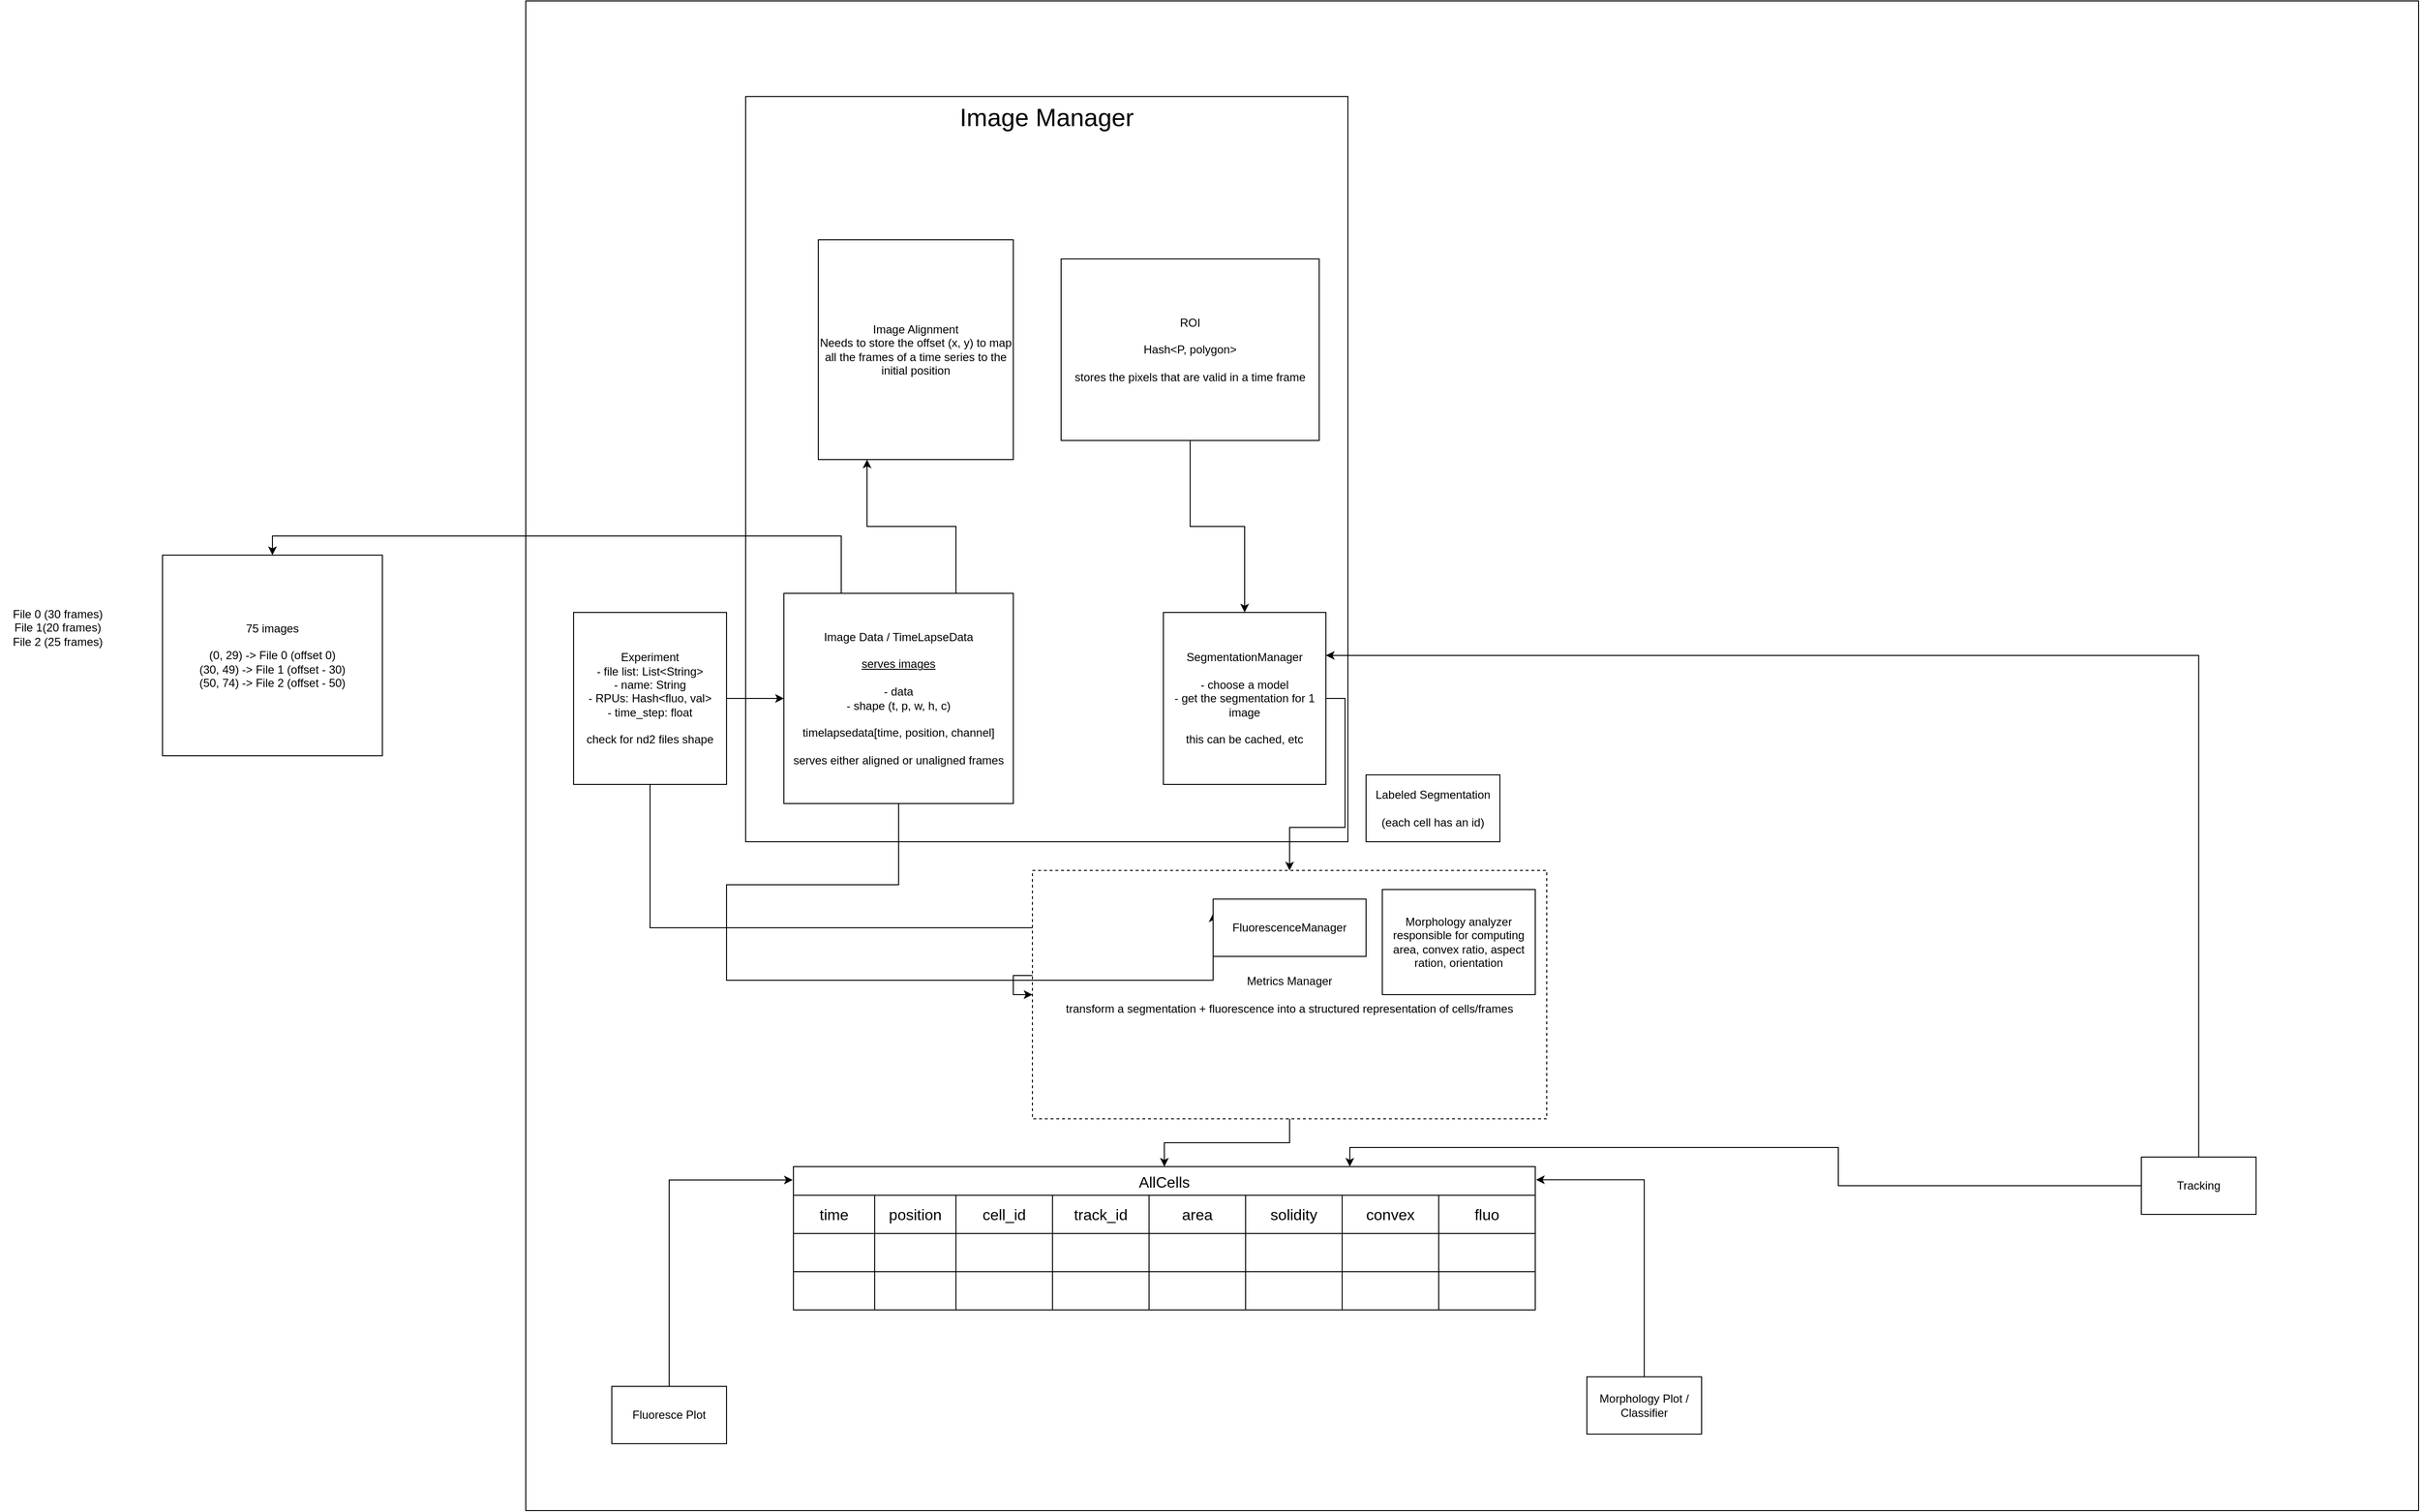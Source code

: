 <mxfile version="26.2.14">
  <diagram name="Page-1" id="ynd1MY0VRIUaukxAgakF">
    <mxGraphModel dx="2981" dy="2375" grid="1" gridSize="10" guides="1" tooltips="1" connect="1" arrows="1" fold="1" page="1" pageScale="1" pageWidth="827" pageHeight="1169" math="0" shadow="0">
      <root>
        <mxCell id="0" />
        <mxCell id="1" parent="0" />
        <mxCell id="_Stk8SWmFCRiMSyl7gKp-66" value="" style="rounded=0;whiteSpace=wrap;html=1;" vertex="1" parent="1">
          <mxGeometry x="-10" y="-600" width="1980" height="1580" as="geometry" />
        </mxCell>
        <mxCell id="_Stk8SWmFCRiMSyl7gKp-11" style="edgeStyle=orthogonalEdgeStyle;rounded=0;orthogonalLoop=1;jettySize=auto;html=1;exitX=0.5;exitY=1;exitDx=0;exitDy=0;entryX=0;entryY=0.5;entryDx=0;entryDy=0;" edge="1" parent="1" source="_Stk8SWmFCRiMSyl7gKp-2" target="_Stk8SWmFCRiMSyl7gKp-7">
          <mxGeometry relative="1" as="geometry" />
        </mxCell>
        <mxCell id="_Stk8SWmFCRiMSyl7gKp-2" value="Experiment&lt;div&gt;- file list: List&amp;lt;String&amp;gt;&lt;/div&gt;&lt;div&gt;- name: String&lt;/div&gt;&lt;div&gt;- RPUs: Hash&amp;lt;fluo, val&amp;gt;&lt;/div&gt;&lt;div&gt;- time_step: float&lt;/div&gt;&lt;div&gt;&lt;br&gt;&lt;/div&gt;&lt;div&gt;check for nd2 files shape&lt;/div&gt;" style="rounded=0;whiteSpace=wrap;html=1;" vertex="1" parent="1">
          <mxGeometry x="40" y="40" width="160" height="180" as="geometry" />
        </mxCell>
        <mxCell id="_Stk8SWmFCRiMSyl7gKp-6" value="" style="edgeStyle=orthogonalEdgeStyle;rounded=0;orthogonalLoop=1;jettySize=auto;html=1;" edge="1" parent="1" source="_Stk8SWmFCRiMSyl7gKp-3" target="_Stk8SWmFCRiMSyl7gKp-5">
          <mxGeometry relative="1" as="geometry" />
        </mxCell>
        <mxCell id="_Stk8SWmFCRiMSyl7gKp-53" style="edgeStyle=orthogonalEdgeStyle;rounded=0;orthogonalLoop=1;jettySize=auto;html=1;exitX=0.5;exitY=1;exitDx=0;exitDy=0;entryX=0;entryY=0.5;entryDx=0;entryDy=0;" edge="1" parent="1" source="_Stk8SWmFCRiMSyl7gKp-7" target="_Stk8SWmFCRiMSyl7gKp-12">
          <mxGeometry relative="1" as="geometry" />
        </mxCell>
        <mxCell id="_Stk8SWmFCRiMSyl7gKp-51" style="edgeStyle=orthogonalEdgeStyle;rounded=0;orthogonalLoop=1;jettySize=auto;html=1;exitX=0.5;exitY=1;exitDx=0;exitDy=0;entryX=0.5;entryY=0;entryDx=0;entryDy=0;" edge="1" parent="1" source="_Stk8SWmFCRiMSyl7gKp-12" target="_Stk8SWmFCRiMSyl7gKp-23">
          <mxGeometry relative="1" as="geometry" />
        </mxCell>
        <mxCell id="_Stk8SWmFCRiMSyl7gKp-57" style="edgeStyle=orthogonalEdgeStyle;rounded=0;orthogonalLoop=1;jettySize=auto;html=1;exitX=1;exitY=0.25;exitDx=0;exitDy=0;entryX=1;entryY=0.5;entryDx=0;entryDy=0;" edge="1" parent="1" source="_Stk8SWmFCRiMSyl7gKp-12" target="_Stk8SWmFCRiMSyl7gKp-56">
          <mxGeometry relative="1" as="geometry" />
        </mxCell>
        <mxCell id="_Stk8SWmFCRiMSyl7gKp-12" value="Metrics Manager&lt;div&gt;&lt;br&gt;&lt;/div&gt;&lt;div&gt;transform a segmentation + fluorescence into a structured representation of cells/frames&lt;/div&gt;" style="whiteSpace=wrap;html=1;dashed=1;" vertex="1" parent="1">
          <mxGeometry x="520" y="310" width="538" height="260" as="geometry" />
        </mxCell>
        <mxCell id="_Stk8SWmFCRiMSyl7gKp-23" value="AllCells" style="shape=table;startSize=30;container=1;collapsible=0;childLayout=tableLayout;strokeColor=default;fontSize=16;" vertex="1" parent="1">
          <mxGeometry x="270" y="620" width="776" height="150" as="geometry" />
        </mxCell>
        <mxCell id="_Stk8SWmFCRiMSyl7gKp-24" value="" style="shape=tableRow;horizontal=0;startSize=0;swimlaneHead=0;swimlaneBody=0;strokeColor=inherit;top=0;left=0;bottom=0;right=0;collapsible=0;dropTarget=0;fillColor=none;points=[[0,0.5],[1,0.5]];portConstraint=eastwest;fontSize=16;" vertex="1" parent="_Stk8SWmFCRiMSyl7gKp-23">
          <mxGeometry y="30" width="776" height="40" as="geometry" />
        </mxCell>
        <mxCell id="_Stk8SWmFCRiMSyl7gKp-25" value="time" style="shape=partialRectangle;html=1;whiteSpace=wrap;connectable=0;strokeColor=inherit;overflow=hidden;fillColor=none;top=0;left=0;bottom=0;right=0;pointerEvents=1;fontSize=16;" vertex="1" parent="_Stk8SWmFCRiMSyl7gKp-24">
          <mxGeometry width="85" height="40" as="geometry">
            <mxRectangle width="85" height="40" as="alternateBounds" />
          </mxGeometry>
        </mxCell>
        <mxCell id="_Stk8SWmFCRiMSyl7gKp-26" value="position" style="shape=partialRectangle;html=1;whiteSpace=wrap;connectable=0;strokeColor=inherit;overflow=hidden;fillColor=none;top=0;left=0;bottom=0;right=0;pointerEvents=1;fontSize=16;" vertex="1" parent="_Stk8SWmFCRiMSyl7gKp-24">
          <mxGeometry x="85" width="85" height="40" as="geometry">
            <mxRectangle width="85" height="40" as="alternateBounds" />
          </mxGeometry>
        </mxCell>
        <mxCell id="_Stk8SWmFCRiMSyl7gKp-27" value="cell_id" style="shape=partialRectangle;html=1;whiteSpace=wrap;connectable=0;strokeColor=inherit;overflow=hidden;fillColor=none;top=0;left=0;bottom=0;right=0;pointerEvents=1;fontSize=16;" vertex="1" parent="_Stk8SWmFCRiMSyl7gKp-24">
          <mxGeometry x="170" width="101" height="40" as="geometry">
            <mxRectangle width="101" height="40" as="alternateBounds" />
          </mxGeometry>
        </mxCell>
        <mxCell id="_Stk8SWmFCRiMSyl7gKp-36" value="track_id" style="shape=partialRectangle;html=1;whiteSpace=wrap;connectable=0;strokeColor=inherit;overflow=hidden;fillColor=none;top=0;left=0;bottom=0;right=0;pointerEvents=1;fontSize=16;" vertex="1" parent="_Stk8SWmFCRiMSyl7gKp-24">
          <mxGeometry x="271" width="101" height="40" as="geometry">
            <mxRectangle width="101" height="40" as="alternateBounds" />
          </mxGeometry>
        </mxCell>
        <mxCell id="_Stk8SWmFCRiMSyl7gKp-39" value="area" style="shape=partialRectangle;html=1;whiteSpace=wrap;connectable=0;strokeColor=inherit;overflow=hidden;fillColor=none;top=0;left=0;bottom=0;right=0;pointerEvents=1;fontSize=16;" vertex="1" parent="_Stk8SWmFCRiMSyl7gKp-24">
          <mxGeometry x="372" width="101" height="40" as="geometry">
            <mxRectangle width="101" height="40" as="alternateBounds" />
          </mxGeometry>
        </mxCell>
        <mxCell id="_Stk8SWmFCRiMSyl7gKp-42" value="solidity" style="shape=partialRectangle;html=1;whiteSpace=wrap;connectable=0;strokeColor=inherit;overflow=hidden;fillColor=none;top=0;left=0;bottom=0;right=0;pointerEvents=1;fontSize=16;" vertex="1" parent="_Stk8SWmFCRiMSyl7gKp-24">
          <mxGeometry x="473" width="101" height="40" as="geometry">
            <mxRectangle width="101" height="40" as="alternateBounds" />
          </mxGeometry>
        </mxCell>
        <mxCell id="_Stk8SWmFCRiMSyl7gKp-45" value="convex" style="shape=partialRectangle;html=1;whiteSpace=wrap;connectable=0;strokeColor=inherit;overflow=hidden;fillColor=none;top=0;left=0;bottom=0;right=0;pointerEvents=1;fontSize=16;" vertex="1" parent="_Stk8SWmFCRiMSyl7gKp-24">
          <mxGeometry x="574" width="101" height="40" as="geometry">
            <mxRectangle width="101" height="40" as="alternateBounds" />
          </mxGeometry>
        </mxCell>
        <mxCell id="_Stk8SWmFCRiMSyl7gKp-48" value="fluo" style="shape=partialRectangle;html=1;whiteSpace=wrap;connectable=0;strokeColor=inherit;overflow=hidden;fillColor=none;top=0;left=0;bottom=0;right=0;pointerEvents=1;fontSize=16;" vertex="1" parent="_Stk8SWmFCRiMSyl7gKp-24">
          <mxGeometry x="675" width="101" height="40" as="geometry">
            <mxRectangle width="101" height="40" as="alternateBounds" />
          </mxGeometry>
        </mxCell>
        <mxCell id="_Stk8SWmFCRiMSyl7gKp-28" value="" style="shape=tableRow;horizontal=0;startSize=0;swimlaneHead=0;swimlaneBody=0;strokeColor=inherit;top=0;left=0;bottom=0;right=0;collapsible=0;dropTarget=0;fillColor=none;points=[[0,0.5],[1,0.5]];portConstraint=eastwest;fontSize=16;" vertex="1" parent="_Stk8SWmFCRiMSyl7gKp-23">
          <mxGeometry y="70" width="776" height="40" as="geometry" />
        </mxCell>
        <mxCell id="_Stk8SWmFCRiMSyl7gKp-29" value="" style="shape=partialRectangle;html=1;whiteSpace=wrap;connectable=0;strokeColor=inherit;overflow=hidden;fillColor=none;top=0;left=0;bottom=0;right=0;pointerEvents=1;fontSize=16;" vertex="1" parent="_Stk8SWmFCRiMSyl7gKp-28">
          <mxGeometry width="85" height="40" as="geometry">
            <mxRectangle width="85" height="40" as="alternateBounds" />
          </mxGeometry>
        </mxCell>
        <mxCell id="_Stk8SWmFCRiMSyl7gKp-30" value="" style="shape=partialRectangle;html=1;whiteSpace=wrap;connectable=0;strokeColor=inherit;overflow=hidden;fillColor=none;top=0;left=0;bottom=0;right=0;pointerEvents=1;fontSize=16;" vertex="1" parent="_Stk8SWmFCRiMSyl7gKp-28">
          <mxGeometry x="85" width="85" height="40" as="geometry">
            <mxRectangle width="85" height="40" as="alternateBounds" />
          </mxGeometry>
        </mxCell>
        <mxCell id="_Stk8SWmFCRiMSyl7gKp-31" value="" style="shape=partialRectangle;html=1;whiteSpace=wrap;connectable=0;strokeColor=inherit;overflow=hidden;fillColor=none;top=0;left=0;bottom=0;right=0;pointerEvents=1;fontSize=16;" vertex="1" parent="_Stk8SWmFCRiMSyl7gKp-28">
          <mxGeometry x="170" width="101" height="40" as="geometry">
            <mxRectangle width="101" height="40" as="alternateBounds" />
          </mxGeometry>
        </mxCell>
        <mxCell id="_Stk8SWmFCRiMSyl7gKp-37" style="shape=partialRectangle;html=1;whiteSpace=wrap;connectable=0;strokeColor=inherit;overflow=hidden;fillColor=none;top=0;left=0;bottom=0;right=0;pointerEvents=1;fontSize=16;" vertex="1" parent="_Stk8SWmFCRiMSyl7gKp-28">
          <mxGeometry x="271" width="101" height="40" as="geometry">
            <mxRectangle width="101" height="40" as="alternateBounds" />
          </mxGeometry>
        </mxCell>
        <mxCell id="_Stk8SWmFCRiMSyl7gKp-40" style="shape=partialRectangle;html=1;whiteSpace=wrap;connectable=0;strokeColor=inherit;overflow=hidden;fillColor=none;top=0;left=0;bottom=0;right=0;pointerEvents=1;fontSize=16;" vertex="1" parent="_Stk8SWmFCRiMSyl7gKp-28">
          <mxGeometry x="372" width="101" height="40" as="geometry">
            <mxRectangle width="101" height="40" as="alternateBounds" />
          </mxGeometry>
        </mxCell>
        <mxCell id="_Stk8SWmFCRiMSyl7gKp-43" style="shape=partialRectangle;html=1;whiteSpace=wrap;connectable=0;strokeColor=inherit;overflow=hidden;fillColor=none;top=0;left=0;bottom=0;right=0;pointerEvents=1;fontSize=16;" vertex="1" parent="_Stk8SWmFCRiMSyl7gKp-28">
          <mxGeometry x="473" width="101" height="40" as="geometry">
            <mxRectangle width="101" height="40" as="alternateBounds" />
          </mxGeometry>
        </mxCell>
        <mxCell id="_Stk8SWmFCRiMSyl7gKp-46" style="shape=partialRectangle;html=1;whiteSpace=wrap;connectable=0;strokeColor=inherit;overflow=hidden;fillColor=none;top=0;left=0;bottom=0;right=0;pointerEvents=1;fontSize=16;" vertex="1" parent="_Stk8SWmFCRiMSyl7gKp-28">
          <mxGeometry x="574" width="101" height="40" as="geometry">
            <mxRectangle width="101" height="40" as="alternateBounds" />
          </mxGeometry>
        </mxCell>
        <mxCell id="_Stk8SWmFCRiMSyl7gKp-49" style="shape=partialRectangle;html=1;whiteSpace=wrap;connectable=0;strokeColor=inherit;overflow=hidden;fillColor=none;top=0;left=0;bottom=0;right=0;pointerEvents=1;fontSize=16;" vertex="1" parent="_Stk8SWmFCRiMSyl7gKp-28">
          <mxGeometry x="675" width="101" height="40" as="geometry">
            <mxRectangle width="101" height="40" as="alternateBounds" />
          </mxGeometry>
        </mxCell>
        <mxCell id="_Stk8SWmFCRiMSyl7gKp-32" value="" style="shape=tableRow;horizontal=0;startSize=0;swimlaneHead=0;swimlaneBody=0;strokeColor=inherit;top=0;left=0;bottom=0;right=0;collapsible=0;dropTarget=0;fillColor=none;points=[[0,0.5],[1,0.5]];portConstraint=eastwest;fontSize=16;" vertex="1" parent="_Stk8SWmFCRiMSyl7gKp-23">
          <mxGeometry y="110" width="776" height="40" as="geometry" />
        </mxCell>
        <mxCell id="_Stk8SWmFCRiMSyl7gKp-33" value="" style="shape=partialRectangle;html=1;whiteSpace=wrap;connectable=0;strokeColor=inherit;overflow=hidden;fillColor=none;top=0;left=0;bottom=0;right=0;pointerEvents=1;fontSize=16;" vertex="1" parent="_Stk8SWmFCRiMSyl7gKp-32">
          <mxGeometry width="85" height="40" as="geometry">
            <mxRectangle width="85" height="40" as="alternateBounds" />
          </mxGeometry>
        </mxCell>
        <mxCell id="_Stk8SWmFCRiMSyl7gKp-34" value="" style="shape=partialRectangle;html=1;whiteSpace=wrap;connectable=0;strokeColor=inherit;overflow=hidden;fillColor=none;top=0;left=0;bottom=0;right=0;pointerEvents=1;fontSize=16;" vertex="1" parent="_Stk8SWmFCRiMSyl7gKp-32">
          <mxGeometry x="85" width="85" height="40" as="geometry">
            <mxRectangle width="85" height="40" as="alternateBounds" />
          </mxGeometry>
        </mxCell>
        <mxCell id="_Stk8SWmFCRiMSyl7gKp-35" value="" style="shape=partialRectangle;html=1;whiteSpace=wrap;connectable=0;strokeColor=inherit;overflow=hidden;fillColor=none;top=0;left=0;bottom=0;right=0;pointerEvents=1;fontSize=16;" vertex="1" parent="_Stk8SWmFCRiMSyl7gKp-32">
          <mxGeometry x="170" width="101" height="40" as="geometry">
            <mxRectangle width="101" height="40" as="alternateBounds" />
          </mxGeometry>
        </mxCell>
        <mxCell id="_Stk8SWmFCRiMSyl7gKp-38" style="shape=partialRectangle;html=1;whiteSpace=wrap;connectable=0;strokeColor=inherit;overflow=hidden;fillColor=none;top=0;left=0;bottom=0;right=0;pointerEvents=1;fontSize=16;" vertex="1" parent="_Stk8SWmFCRiMSyl7gKp-32">
          <mxGeometry x="271" width="101" height="40" as="geometry">
            <mxRectangle width="101" height="40" as="alternateBounds" />
          </mxGeometry>
        </mxCell>
        <mxCell id="_Stk8SWmFCRiMSyl7gKp-41" style="shape=partialRectangle;html=1;whiteSpace=wrap;connectable=0;strokeColor=inherit;overflow=hidden;fillColor=none;top=0;left=0;bottom=0;right=0;pointerEvents=1;fontSize=16;" vertex="1" parent="_Stk8SWmFCRiMSyl7gKp-32">
          <mxGeometry x="372" width="101" height="40" as="geometry">
            <mxRectangle width="101" height="40" as="alternateBounds" />
          </mxGeometry>
        </mxCell>
        <mxCell id="_Stk8SWmFCRiMSyl7gKp-44" style="shape=partialRectangle;html=1;whiteSpace=wrap;connectable=0;strokeColor=inherit;overflow=hidden;fillColor=none;top=0;left=0;bottom=0;right=0;pointerEvents=1;fontSize=16;" vertex="1" parent="_Stk8SWmFCRiMSyl7gKp-32">
          <mxGeometry x="473" width="101" height="40" as="geometry">
            <mxRectangle width="101" height="40" as="alternateBounds" />
          </mxGeometry>
        </mxCell>
        <mxCell id="_Stk8SWmFCRiMSyl7gKp-47" style="shape=partialRectangle;html=1;whiteSpace=wrap;connectable=0;strokeColor=inherit;overflow=hidden;fillColor=none;top=0;left=0;bottom=0;right=0;pointerEvents=1;fontSize=16;" vertex="1" parent="_Stk8SWmFCRiMSyl7gKp-32">
          <mxGeometry x="574" width="101" height="40" as="geometry">
            <mxRectangle width="101" height="40" as="alternateBounds" />
          </mxGeometry>
        </mxCell>
        <mxCell id="_Stk8SWmFCRiMSyl7gKp-50" style="shape=partialRectangle;html=1;whiteSpace=wrap;connectable=0;strokeColor=inherit;overflow=hidden;fillColor=none;top=0;left=0;bottom=0;right=0;pointerEvents=1;fontSize=16;" vertex="1" parent="_Stk8SWmFCRiMSyl7gKp-32">
          <mxGeometry x="675" width="101" height="40" as="geometry">
            <mxRectangle width="101" height="40" as="alternateBounds" />
          </mxGeometry>
        </mxCell>
        <mxCell id="_Stk8SWmFCRiMSyl7gKp-55" value="Labeled Segmentation&lt;div&gt;&lt;br&gt;&lt;/div&gt;&lt;div&gt;(each cell has an id)&lt;/div&gt;" style="whiteSpace=wrap;html=1;" vertex="1" parent="1">
          <mxGeometry x="869" y="210" width="140" height="70" as="geometry" />
        </mxCell>
        <mxCell id="_Stk8SWmFCRiMSyl7gKp-59" value="Fluoresce Plot" style="whiteSpace=wrap;html=1;" vertex="1" parent="1">
          <mxGeometry x="80" y="850" width="120" height="60" as="geometry" />
        </mxCell>
        <mxCell id="_Stk8SWmFCRiMSyl7gKp-60" style="edgeStyle=orthogonalEdgeStyle;rounded=0;orthogonalLoop=1;jettySize=auto;html=1;exitX=0.5;exitY=0;exitDx=0;exitDy=0;entryX=-0.001;entryY=0.093;entryDx=0;entryDy=0;entryPerimeter=0;" edge="1" parent="1" source="_Stk8SWmFCRiMSyl7gKp-59" target="_Stk8SWmFCRiMSyl7gKp-23">
          <mxGeometry relative="1" as="geometry" />
        </mxCell>
        <mxCell id="_Stk8SWmFCRiMSyl7gKp-61" value="Morphology Plot / Classifier" style="whiteSpace=wrap;html=1;" vertex="1" parent="1">
          <mxGeometry x="1100" y="840" width="120" height="60" as="geometry" />
        </mxCell>
        <mxCell id="_Stk8SWmFCRiMSyl7gKp-62" style="edgeStyle=orthogonalEdgeStyle;rounded=0;orthogonalLoop=1;jettySize=auto;html=1;exitX=0.5;exitY=0;exitDx=0;exitDy=0;entryX=1.001;entryY=0.092;entryDx=0;entryDy=0;entryPerimeter=0;" edge="1" parent="1" source="_Stk8SWmFCRiMSyl7gKp-61" target="_Stk8SWmFCRiMSyl7gKp-23">
          <mxGeometry relative="1" as="geometry" />
        </mxCell>
        <mxCell id="_Stk8SWmFCRiMSyl7gKp-65" style="edgeStyle=orthogonalEdgeStyle;rounded=0;orthogonalLoop=1;jettySize=auto;html=1;exitX=0;exitY=0.5;exitDx=0;exitDy=0;entryX=0.75;entryY=0;entryDx=0;entryDy=0;" edge="1" parent="1" source="_Stk8SWmFCRiMSyl7gKp-63" target="_Stk8SWmFCRiMSyl7gKp-23">
          <mxGeometry relative="1" as="geometry" />
        </mxCell>
        <mxCell id="_Stk8SWmFCRiMSyl7gKp-63" value="Tracking" style="whiteSpace=wrap;html=1;" vertex="1" parent="1">
          <mxGeometry x="1680" y="610" width="120" height="60" as="geometry" />
        </mxCell>
        <mxCell id="_Stk8SWmFCRiMSyl7gKp-67" value="File 0 (30 frames)&lt;div&gt;File 1(20 frames)&lt;/div&gt;&lt;div&gt;File 2 (25 frames)&lt;br&gt;&lt;div&gt;&lt;br&gt;&lt;/div&gt;&lt;/div&gt;" style="text;html=1;align=center;verticalAlign=middle;resizable=0;points=[];autosize=1;strokeColor=none;fillColor=none;" vertex="1" parent="1">
          <mxGeometry x="-560" y="28" width="120" height="70" as="geometry" />
        </mxCell>
        <mxCell id="_Stk8SWmFCRiMSyl7gKp-68" value="75 images&lt;div&gt;&lt;br&gt;&lt;/div&gt;&lt;div&gt;(0, 29) -&amp;gt; File 0 (offset 0)&lt;/div&gt;&lt;div&gt;(30, 49) -&amp;gt; File 1 (offset - 30)&lt;/div&gt;&lt;div&gt;(50, 74) -&amp;gt; File 2 (offset - 50)&lt;/div&gt;" style="rounded=0;whiteSpace=wrap;html=1;" vertex="1" parent="1">
          <mxGeometry x="-390" y="-20" width="230" height="210" as="geometry" />
        </mxCell>
        <mxCell id="_Stk8SWmFCRiMSyl7gKp-75" value="&lt;font style=&quot;font-size: 26px;&quot;&gt;Image Manager&lt;/font&gt;" style="whiteSpace=wrap;html=1;verticalAlign=top;" vertex="1" parent="1">
          <mxGeometry x="220" y="-500" width="630" height="780" as="geometry" />
        </mxCell>
        <mxCell id="_Stk8SWmFCRiMSyl7gKp-70" value="Image Alignment&lt;div&gt;Needs to store the offset (x, y) to map all the frames of a time series to the initial position&lt;/div&gt;" style="whiteSpace=wrap;html=1;" vertex="1" parent="1">
          <mxGeometry x="296" y="-350" width="204" height="230" as="geometry" />
        </mxCell>
        <mxCell id="_Stk8SWmFCRiMSyl7gKp-74" style="edgeStyle=orthogonalEdgeStyle;rounded=0;orthogonalLoop=1;jettySize=auto;html=1;exitX=0.5;exitY=1;exitDx=0;exitDy=0;entryX=0.5;entryY=0;entryDx=0;entryDy=0;" edge="1" parent="1" source="_Stk8SWmFCRiMSyl7gKp-73" target="_Stk8SWmFCRiMSyl7gKp-5">
          <mxGeometry relative="1" as="geometry" />
        </mxCell>
        <mxCell id="_Stk8SWmFCRiMSyl7gKp-73" value="ROI&lt;div&gt;&lt;br&gt;&lt;/div&gt;&lt;div&gt;Hash&amp;lt;P, polygon&amp;gt;&lt;/div&gt;&lt;div&gt;&lt;br&gt;&lt;/div&gt;&lt;div&gt;stores the pixels that are valid in a time frame&lt;/div&gt;" style="whiteSpace=wrap;html=1;" vertex="1" parent="1">
          <mxGeometry x="550" y="-330" width="270" height="190" as="geometry" />
        </mxCell>
        <mxCell id="_Stk8SWmFCRiMSyl7gKp-3" value="Image Data / TimeLapseData&lt;div&gt;&lt;br&gt;&lt;div&gt;&lt;u&gt;serves images&lt;/u&gt;&lt;/div&gt;&lt;div&gt;&lt;u&gt;&lt;br&gt;&lt;/u&gt;&lt;/div&gt;&lt;div&gt;- data&lt;/div&gt;&lt;div&gt;- shape (t, p, w, h, c)&lt;br&gt;&lt;div&gt;&lt;br&gt;&lt;/div&gt;&lt;div&gt;timelapsedata[time, position, channel]&lt;/div&gt;&lt;/div&gt;&lt;/div&gt;&lt;div&gt;&lt;br&gt;&lt;/div&gt;&lt;div&gt;serves either aligned or unaligned frames&lt;/div&gt;" style="rounded=0;whiteSpace=wrap;html=1;" vertex="1" parent="1">
          <mxGeometry x="260" y="20" width="240" height="220" as="geometry" />
        </mxCell>
        <mxCell id="_Stk8SWmFCRiMSyl7gKp-5" value="SegmentationManager&lt;div&gt;&lt;br&gt;&lt;/div&gt;&lt;div&gt;- choose a model&lt;/div&gt;&lt;div&gt;- get the segmentation for 1 image&lt;/div&gt;&lt;div&gt;&lt;br&gt;&lt;/div&gt;&lt;div&gt;this can be cached, etc&lt;/div&gt;" style="rounded=0;whiteSpace=wrap;html=1;" vertex="1" parent="1">
          <mxGeometry x="657" y="40" width="170" height="180" as="geometry" />
        </mxCell>
        <mxCell id="_Stk8SWmFCRiMSyl7gKp-4" value="" style="edgeStyle=orthogonalEdgeStyle;rounded=0;orthogonalLoop=1;jettySize=auto;html=1;" edge="1" parent="1" source="_Stk8SWmFCRiMSyl7gKp-2" target="_Stk8SWmFCRiMSyl7gKp-3">
          <mxGeometry relative="1" as="geometry" />
        </mxCell>
        <mxCell id="_Stk8SWmFCRiMSyl7gKp-10" style="edgeStyle=orthogonalEdgeStyle;rounded=0;orthogonalLoop=1;jettySize=auto;html=1;exitX=0.5;exitY=1;exitDx=0;exitDy=0;entryX=0;entryY=0.25;entryDx=0;entryDy=0;" edge="1" parent="1" source="_Stk8SWmFCRiMSyl7gKp-3" target="_Stk8SWmFCRiMSyl7gKp-7">
          <mxGeometry relative="1" as="geometry">
            <Array as="points">
              <mxPoint x="380" y="325" />
              <mxPoint x="200" y="325" />
              <mxPoint x="200" y="425" />
            </Array>
          </mxGeometry>
        </mxCell>
        <mxCell id="_Stk8SWmFCRiMSyl7gKp-69" style="edgeStyle=orthogonalEdgeStyle;rounded=0;orthogonalLoop=1;jettySize=auto;html=1;exitX=0.25;exitY=0;exitDx=0;exitDy=0;entryX=0.5;entryY=0;entryDx=0;entryDy=0;" edge="1" parent="1" source="_Stk8SWmFCRiMSyl7gKp-3" target="_Stk8SWmFCRiMSyl7gKp-68">
          <mxGeometry relative="1" as="geometry" />
        </mxCell>
        <mxCell id="_Stk8SWmFCRiMSyl7gKp-72" style="edgeStyle=orthogonalEdgeStyle;rounded=0;orthogonalLoop=1;jettySize=auto;html=1;exitX=0.75;exitY=0;exitDx=0;exitDy=0;entryX=0.25;entryY=1;entryDx=0;entryDy=0;" edge="1" parent="1" source="_Stk8SWmFCRiMSyl7gKp-3" target="_Stk8SWmFCRiMSyl7gKp-70">
          <mxGeometry relative="1" as="geometry" />
        </mxCell>
        <mxCell id="_Stk8SWmFCRiMSyl7gKp-52" style="edgeStyle=orthogonalEdgeStyle;rounded=0;orthogonalLoop=1;jettySize=auto;html=1;exitX=1;exitY=0.5;exitDx=0;exitDy=0;entryX=0.5;entryY=0;entryDx=0;entryDy=0;" edge="1" parent="1" source="_Stk8SWmFCRiMSyl7gKp-5" target="_Stk8SWmFCRiMSyl7gKp-12">
          <mxGeometry relative="1" as="geometry" />
        </mxCell>
        <mxCell id="_Stk8SWmFCRiMSyl7gKp-64" style="edgeStyle=orthogonalEdgeStyle;rounded=0;orthogonalLoop=1;jettySize=auto;html=1;exitX=0.5;exitY=0;exitDx=0;exitDy=0;entryX=1;entryY=0.25;entryDx=0;entryDy=0;" edge="1" parent="1" source="_Stk8SWmFCRiMSyl7gKp-63" target="_Stk8SWmFCRiMSyl7gKp-5">
          <mxGeometry relative="1" as="geometry" />
        </mxCell>
        <mxCell id="_Stk8SWmFCRiMSyl7gKp-7" value="FluorescenceManager" style="rounded=0;whiteSpace=wrap;html=1;" vertex="1" parent="1">
          <mxGeometry x="709" y="340" width="160" height="60" as="geometry" />
        </mxCell>
        <mxCell id="_Stk8SWmFCRiMSyl7gKp-56" value="Morphology analyzer&lt;div&gt;responsible for computing area, convex ratio, aspect ration, orientation&lt;/div&gt;" style="whiteSpace=wrap;html=1;" vertex="1" parent="1">
          <mxGeometry x="886" y="330" width="160" height="110" as="geometry" />
        </mxCell>
      </root>
    </mxGraphModel>
  </diagram>
</mxfile>
